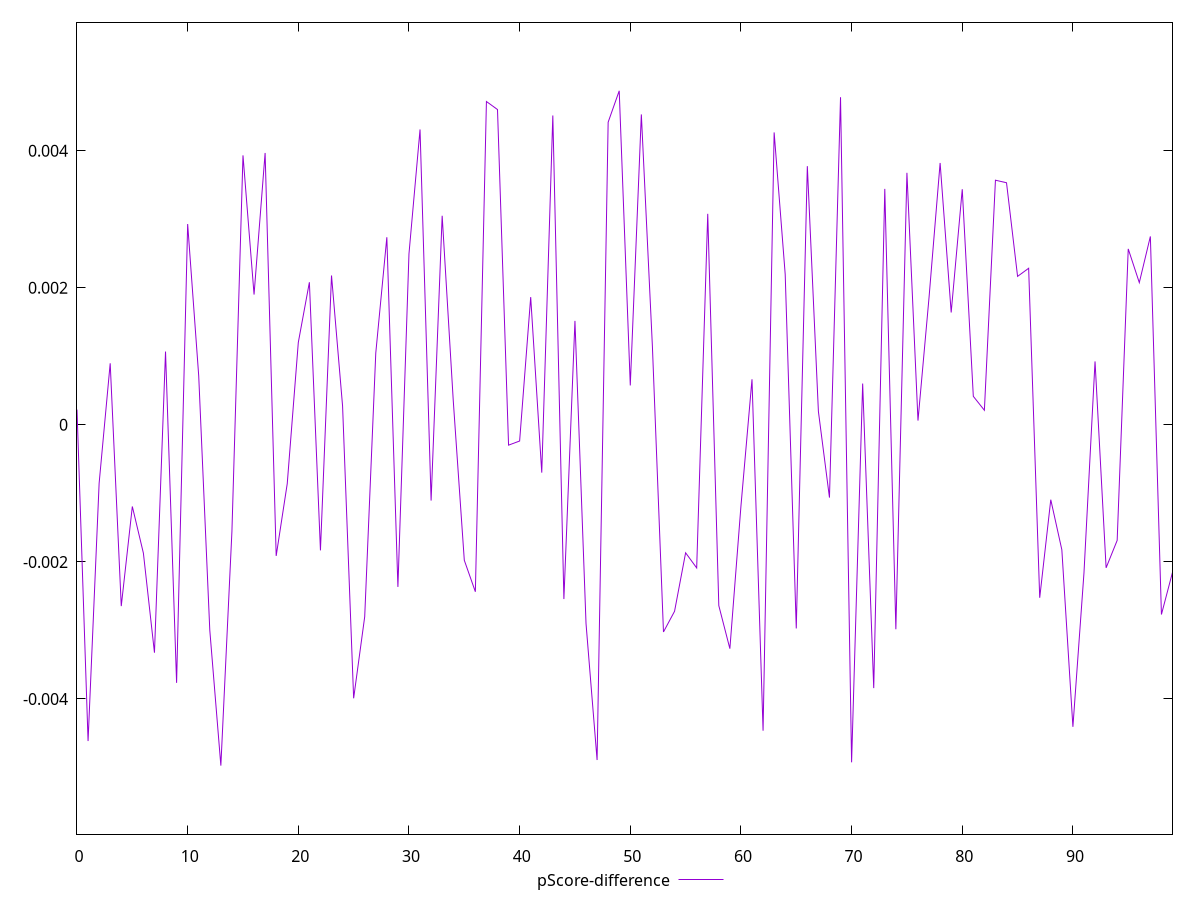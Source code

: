 reset

$pScoreDifference <<EOF
0 0.00022219320752470129
1 -0.004615351109836796
2 -0.0008524353359300463
3 0.0008982704443590284
4 -0.0026457573915671384
5 -0.0011915518859950125
6 -0.0018730037271013078
7 -0.0033256890885161594
8 0.0010696692745185143
9 -0.003765856832440795
10 0.0029305124241080782
11 0.000712964391641091
12 -0.002995897942838499
13 -0.004973565646724409
14 -0.0015555615578665694
15 0.003933258116034233
16 0.0019014999299518665
17 0.003968299039211254
18 -0.0019128580429801367
19 -0.0008579206366890468
20 0.001202490192941219
21 0.0020810326665124945
22 -0.0018322866388603143
23 0.002179909934899138
24 0.00027407521797045975
25 -0.003991146474070728
26 -0.0028004830710956774
27 0.0010471837875209722
28 0.002737776914492507
29 -0.002365845593414684
30 0.0024958782302845206
31 0.0043110047924964645
32 -0.0011049618216655843
33 0.003051567994558163
34 0.00035939976338994484
35 -0.0019764539341352028
36 -0.002436140515939822
37 0.004718914910307792
38 0.004601517482403339
39 -0.0002962444140206799
40 -0.0002358488231364031
41 0.001864100468934371
42 -0.0006975826774034966
43 0.004515105927506147
44 -0.0025428216889128163
45 0.0015168765918100735
46 -0.0029000132450879568
47 -0.004891870048102431
48 0.004417142257560597
49 0.004875131788620729
50 0.000575140189998602
51 0.004530679688895312
52 0.0011410305518101127
53 -0.003022782056726653
54 -0.002721300738666499
55 -0.0018675974000427475
56 -0.0020883120395240873
57 0.003079982892429889
58 -0.0026385005027245167
59 -0.0032667422007140734
60 -0.0011877615100949757
61 0.0006647565046790926
62 -0.004464226477226885
63 0.0042678990995509425
64 0.0021965292884055243
65 -0.0029720062488987065
66 0.0037758414697575127
67 0.00019648725887974616
68 -0.001061935542750192
69 0.004781342895610885
70 -0.004925265902101628
71 0.0006027281928546735
72 -0.003842254151263075
73 0.003443893475549603
74 -0.0029833536107898295
75 0.003677844817267961
76 0.00006185765467908722
77 0.0018612028609005793
78 0.003822176542252531
79 0.0016400396210577983
80 0.0034383780860859636
81 0.0004159351050728177
82 0.00021277308641703963
83 0.0035704466599588564
84 0.003533159965819016
85 0.0021668664329796694
86 0.0022851967840753495
87 -0.002523991541868331
88 -0.0010924765672653824
89 -0.0018236642812621273
90 -0.004407163178656581
91 -0.002161812724567419
92 0.0009259916156288683
93 -0.0020868925617099354
94 -0.0016865303329886006
95 0.002567779835934536
96 0.0020758271188547894
97 0.0027498161013265188
98 -0.002767956585588871
99 -0.0021522241741415704
EOF

set key outside below
set xrange [0:99]
set yrange [-0.005973565646724409:0.005875131788620729]
set trange [-0.005973565646724409:0.005875131788620729]
set terminal svg size 640, 500 enhanced background rgb 'white'
set output "reprap/speed-index/samples/pages/pScore-difference/values.svg"

plot $pScoreDifference title "pScore-difference" with line

reset
